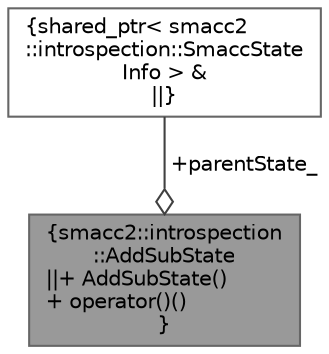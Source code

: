 digraph "smacc2::introspection::AddSubState"
{
 // LATEX_PDF_SIZE
  bgcolor="transparent";
  edge [fontname=Helvetica,fontsize=10,labelfontname=Helvetica,labelfontsize=10];
  node [fontname=Helvetica,fontsize=10,shape=box,height=0.2,width=0.4];
  Node1 [label="{smacc2::introspection\l::AddSubState\n||+ AddSubState()\l+ operator()()\l}",height=0.2,width=0.4,color="gray40", fillcolor="grey60", style="filled", fontcolor="black",tooltip=" "];
  Node2 -> Node1 [color="grey25",style="solid",label=" +parentState_" ,arrowhead="odiamond"];
  Node2 [label="{shared_ptr\< smacc2\l::introspection::SmaccState\lInfo \> &\n||}",height=0.2,width=0.4,color="gray40", fillcolor="white", style="filled",tooltip=" "];
}
